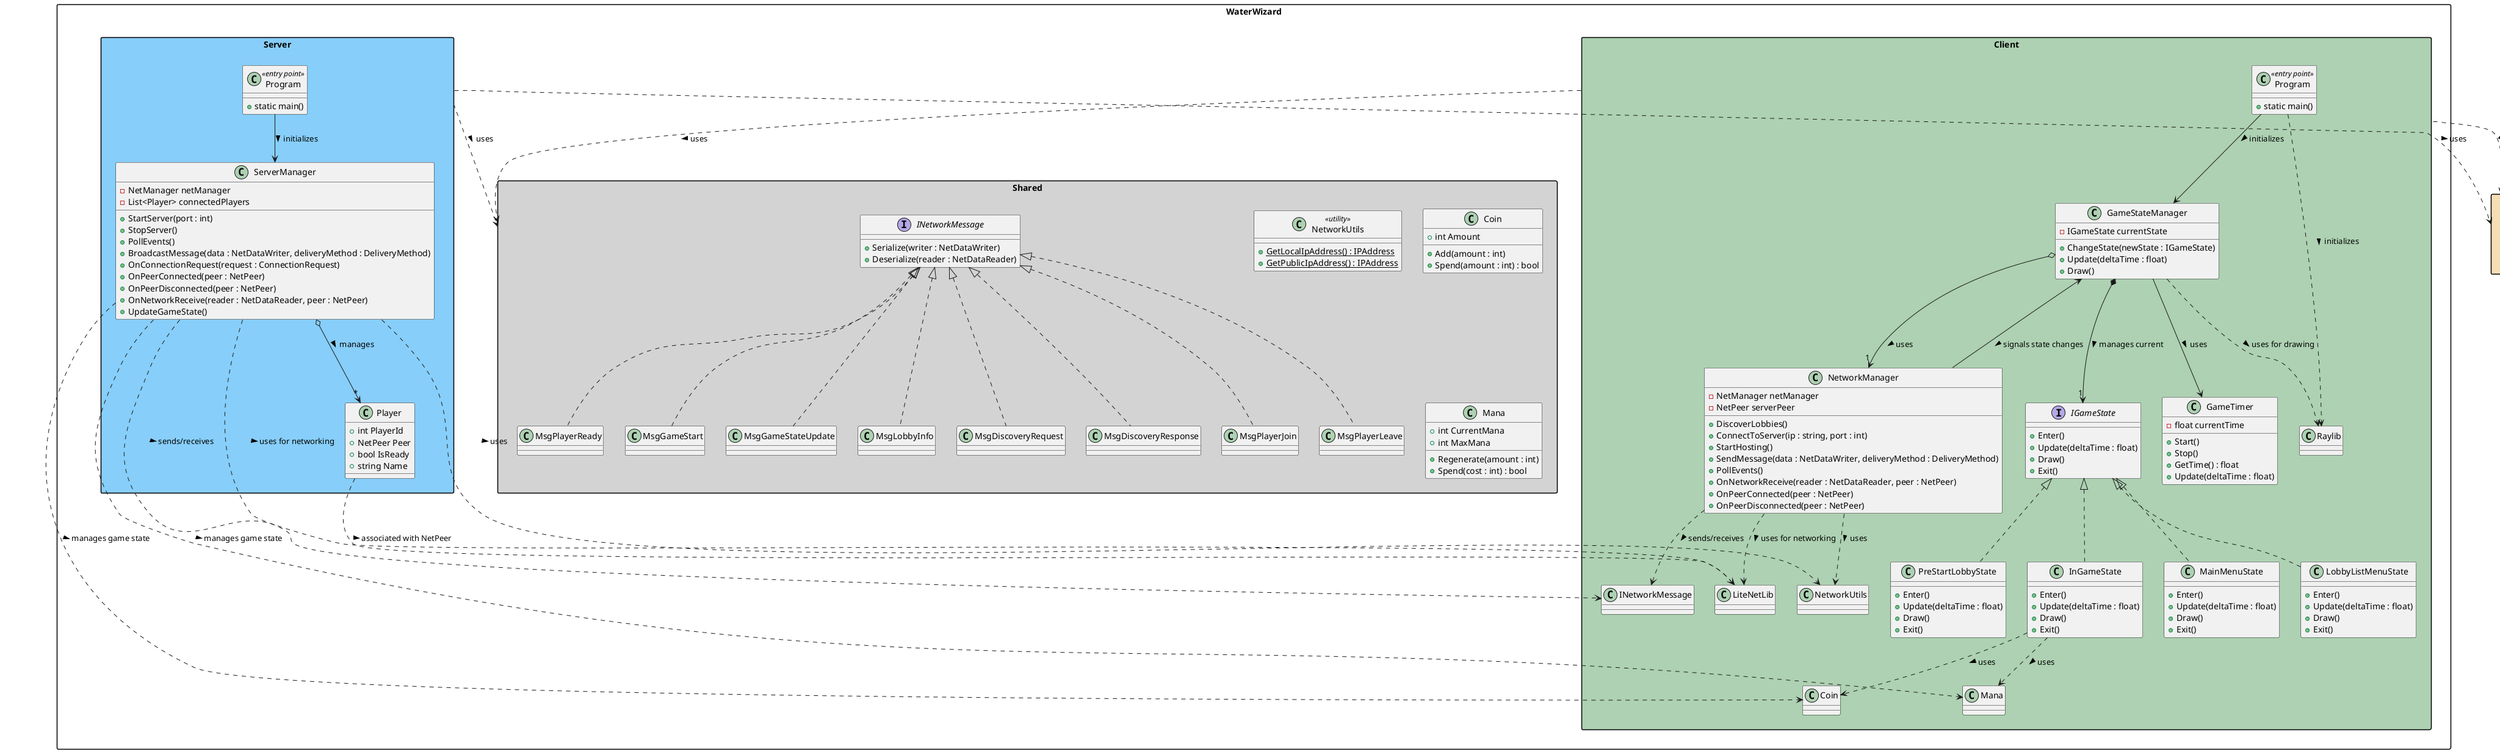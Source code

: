 @startuml WaterWizards Infrastructure

!define CLIENT_COLOR #ADD1B2
!define SERVER_COLOR #LightSkyBlue
!define SHARED_COLOR #LightGrey
!define EXTERNAL_COLOR #Wheat

skinparam packageStyle rect

package "WaterWizard.Client" CLIENT_COLOR {
    class Program <<entry point>> {
        + static main()
    }
    class GameStateManager {
        - IGameState currentState
        + ChangeState(newState : IGameState)
        + Update(deltaTime : float)
        + Draw()
    }
    interface IGameState {
        + Enter()
        + Update(deltaTime : float)
        + Draw()
        + Exit()
    }
    class MainMenuState implements IGameState {
        + Enter()
        + Update(deltaTime : float)
        + Draw()
        + Exit()
    }
    class LobbyListMenuState implements IGameState {
        + Enter()
        + Update(deltaTime : float)
        + Draw()
        + Exit()
    }
    class PreStartLobbyState implements IGameState {
        + Enter()
        + Update(deltaTime : float)
        + Draw()
        + Exit()
    }
    class InGameState implements IGameState {
        + Enter()
        + Update(deltaTime : float)
        + Draw()
        + Exit()
    }
    class NetworkManager {
        - NetManager netManager
        - NetPeer serverPeer
        + DiscoverLobbies()
        + ConnectToServer(ip : string, port : int)
        + StartHosting()
        + SendMessage(data : NetDataWriter, deliveryMethod : DeliveryMethod)
        + PollEvents()
        + OnNetworkReceive(reader : NetDataReader, peer : NetPeer)
        + OnPeerConnected(peer : NetPeer)
        + OnPeerDisconnected(peer : NetPeer)
    }
    class GameTimer {
        - float currentTime
        + Start()
        + Stop()
        + GetTime() : float
        + Update(deltaTime : float)
    }

    Program --> GameStateManager : initializes >
    GameStateManager o--> "1" NetworkManager : uses >
    GameStateManager *--> "1" IGameState : manages current >
    GameStateManager --> GameTimer : uses >
    NetworkManager --> GameStateManager : signals state changes <

    ' Relationships to Shared
    NetworkManager ..> NetworkUtils : uses >
    InGameState ..> Coin : uses >
    InGameState ..> Mana : uses >
    NetworkManager ..> INetworkMessage : sends/receives >

    ' Relationships to External Libraries
    GameStateManager ..> Raylib : uses for drawing >
    NetworkManager ..> LiteNetLib : uses for networking >
    Program ..> Raylib : initializes >
}

package "WaterWizard.Server" SERVER_COLOR {
    class Program <<entry point>> {
        + static main()
    }
    class ServerManager {
        - NetManager netManager
        - List<Player> connectedPlayers
        + StartServer(port : int)
        + StopServer()
        + PollEvents()
        + BroadcastMessage(data : NetDataWriter, deliveryMethod : DeliveryMethod)
        + OnConnectionRequest(request : ConnectionRequest)
        + OnPeerConnected(peer : NetPeer)
        + OnPeerDisconnected(peer : NetPeer)
        + OnNetworkReceive(reader : NetDataReader, peer : NetPeer)
        + UpdateGameState()
    }
    class Player {
        + int PlayerId
        + NetPeer Peer
        + bool IsReady
        + string Name
        ' ... other player-specific data
    }

    Program --> ServerManager : initializes >
    ServerManager o--> "*" Player : manages >

    ' Relationships to Shared
    ServerManager ..> NetworkUtils : uses >
    ServerManager ..> Coin : manages game state >
    ServerManager ..> Mana : manages game state >
    ServerManager ..> INetworkMessage : sends/receives >

    ' Relationships to External Libraries
    ServerManager ..> LiteNetLib : uses for networking >
    Player ..> LiteNetLib : associated with NetPeer >
}

package "WaterWizard.Shared" SHARED_COLOR {
    class NetworkUtils <<utility>> {
        + {static} GetLocalIpAddress() : IPAddress
        + {static} GetPublicIpAddress() : IPAddress
    }
    class Coin {
        + int Amount
        + Add(amount : int)
        + Spend(amount : int) : bool
    }
    class Mana {
        + int CurrentMana
        + int MaxMana
        + Regenerate(amount : int)
        + Spend(cost : int) : bool
    }
    interface INetworkMessage {
        + Serialize(writer : NetDataWriter)
        + Deserialize(reader : NetDataReader)
    }
    class MsgPlayerJoin implements INetworkMessage
    class MsgPlayerLeave implements INetworkMessage
    class MsgPlayerReady implements INetworkMessage
    class MsgGameStart implements INetworkMessage
    class MsgGameStateUpdate implements INetworkMessage
    class MsgLobbyInfo implements INetworkMessage
    class MsgDiscoveryRequest implements INetworkMessage
    class MsgDiscoveryResponse implements INetworkMessage
    ' ... other shared data structures or message types
}

package "External Libraries" EXTERNAL_COLOR {
    class Raylib <<library>> {
        ' Graphics functions: DrawText(), DrawTexture(), BeginDrawing(), etc.
    }
    class LiteNetLib <<library>> {
        ' Networking classes: NetManager, NetPeer, NetDataWriter, NetDataReader, DeliveryMethod, ConnectionRequest, etc.
    }
}

' Define Dependencies between Packages
"WaterWizard.Client" ..> "WaterWizard.Shared" : uses >
"WaterWizard.Server" ..> "WaterWizard.Shared" : uses >
"WaterWizard.Client" ..> "External Libraries" : uses >
"WaterWizard.Server" ..> "External Libraries" : uses >

@enduml
